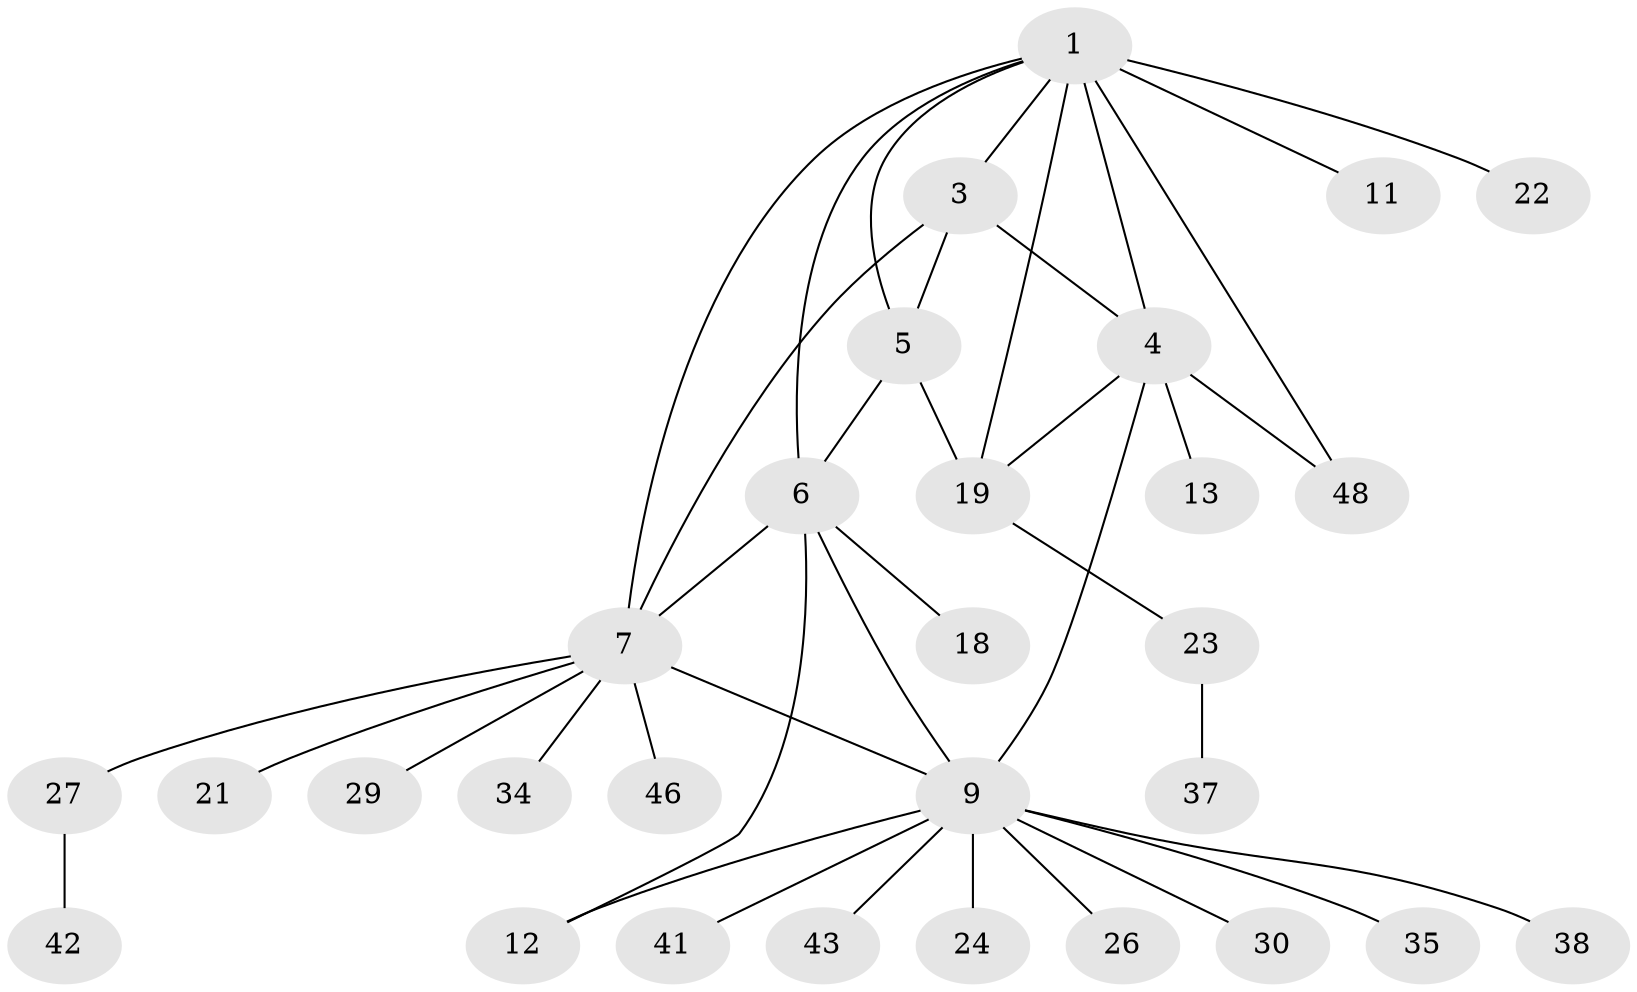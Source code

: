 // original degree distribution, {4: 0.1836734693877551, 7: 0.02040816326530612, 6: 0.02040816326530612, 5: 0.04081632653061224, 10: 0.02040816326530612, 1: 0.4489795918367347, 3: 0.061224489795918366, 2: 0.20408163265306123}
// Generated by graph-tools (version 1.1) at 2025/19/03/04/25 18:19:42]
// undirected, 29 vertices, 39 edges
graph export_dot {
graph [start="1"]
  node [color=gray90,style=filled];
  1 [super="+2+28"];
  3;
  4;
  5 [super="+49"];
  6 [super="+10"];
  7 [super="+20+15+8"];
  9 [super="+14+45"];
  11;
  12 [super="+33+16"];
  13 [super="+32+47"];
  18;
  19 [super="+25+40"];
  21;
  22;
  23;
  24;
  26;
  27;
  29;
  30;
  34;
  35;
  37;
  38;
  41;
  42;
  43;
  46;
  48;
  1 -- 4;
  1 -- 48;
  1 -- 19;
  1 -- 5;
  1 -- 22;
  1 -- 7;
  1 -- 11;
  1 -- 3;
  1 -- 6;
  3 -- 4;
  3 -- 5;
  3 -- 7;
  4 -- 9;
  4 -- 13;
  4 -- 48;
  4 -- 19;
  5 -- 6;
  5 -- 19;
  6 -- 12;
  6 -- 18;
  6 -- 7 [weight=2];
  6 -- 9;
  7 -- 46;
  7 -- 34;
  7 -- 21;
  7 -- 29;
  7 -- 9;
  7 -- 27;
  9 -- 26;
  9 -- 30;
  9 -- 38;
  9 -- 41;
  9 -- 43;
  9 -- 24;
  9 -- 35;
  9 -- 12;
  19 -- 23;
  23 -- 37;
  27 -- 42;
}
